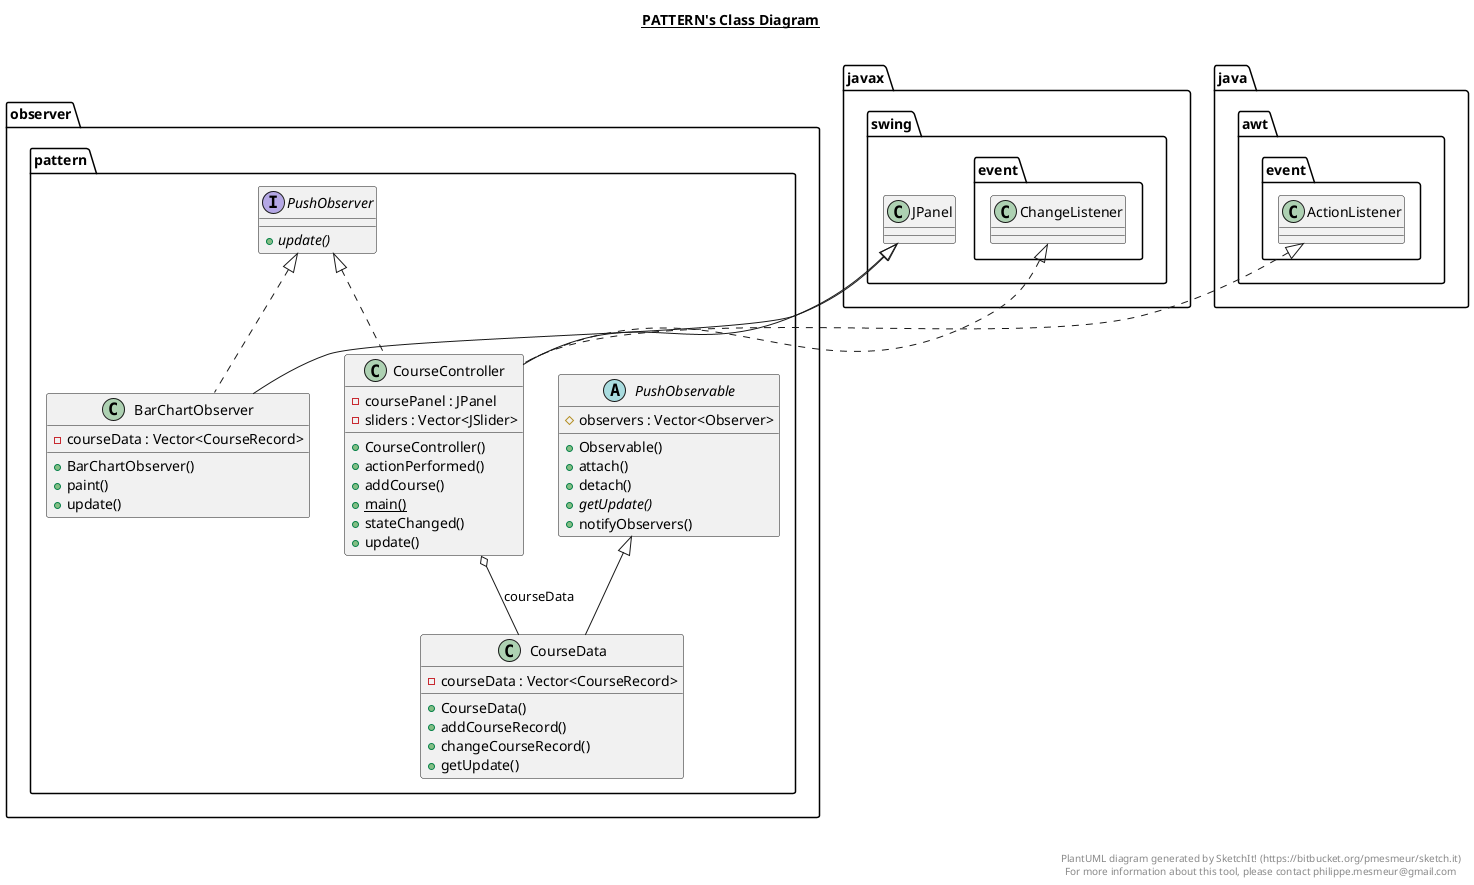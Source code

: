 @startuml

title __PATTERN's Class Diagram__\n

  namespace observer {
    namespace pattern {
      class observer.pattern.BarChartObserver {
          - courseData : Vector<CourseRecord>
          + BarChartObserver()
          + paint()
          + update()
      }
    }
  }
  

  namespace observer {
    namespace pattern {
      class observer.pattern.CourseController {
          - coursePanel : JPanel
          - sliders : Vector<JSlider>
          + CourseController()
          + actionPerformed()
          + addCourse()
          {static} + main()
          + stateChanged()
          + update()
      }
    }
  }
  

  namespace observer {
    namespace pattern {
      class observer.pattern.CourseData {
          - courseData : Vector<CourseRecord>
          + CourseData()
          + addCourseRecord()
          + changeCourseRecord()
          + getUpdate()
      }
    }
  }
  

  namespace observer {
    namespace pattern {
      abstract class observer.pattern.PushObservable {
          # observers : Vector<Observer>
          + Observable()
          + attach()
          + detach()
          {abstract} + getUpdate()
          + notifyObservers()
      }
    }
  }
  

  namespace observer {
    namespace pattern {
      interface observer.pattern.PushObserver {
          {abstract} + update()
      }
    }
  }
  

  observer.pattern.BarChartObserver .up.|> observer.pattern.PushObserver
  observer.pattern.BarChartObserver -up-|> javax.swing.JPanel
  observer.pattern.CourseController .up.|> java.awt.event.ActionListener
  observer.pattern.CourseController .up.|> javax.swing.event.ChangeListener
  observer.pattern.CourseController .up.|> observer.pattern.PushObserver
  observer.pattern.CourseController -up-|> javax.swing.JPanel
  observer.pattern.CourseController o-- observer.pattern.CourseData : courseData
  observer.pattern.CourseData -up-|> observer.pattern.PushObservable


right footer


PlantUML diagram generated by SketchIt! (https://bitbucket.org/pmesmeur/sketch.it)
For more information about this tool, please contact philippe.mesmeur@gmail.com
endfooter

@enduml
